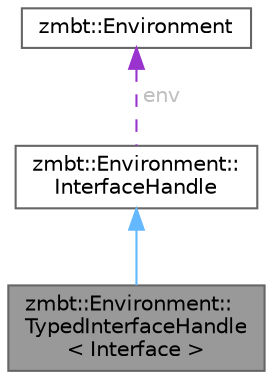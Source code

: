 digraph "zmbt::Environment::TypedInterfaceHandle&lt; Interface &gt;"
{
 // LATEX_PDF_SIZE
  bgcolor="transparent";
  edge [fontname=Helvetica,fontsize=10,labelfontname=Helvetica,labelfontsize=10];
  node [fontname=Helvetica,fontsize=10,shape=box,height=0.2,width=0.4];
  Node1 [id="Node000001",label="zmbt::Environment::\lTypedInterfaceHandle\l\< Interface \>",height=0.2,width=0.4,color="gray40", fillcolor="grey60", style="filled", fontcolor="black",tooltip="Environment API handler for specific interface."];
  Node2 -> Node1 [id="edge1_Node000001_Node000002",dir="back",color="steelblue1",style="solid",tooltip=" "];
  Node2 [id="Node000002",label="zmbt::Environment::\lInterfaceHandle",height=0.2,width=0.4,color="gray40", fillcolor="white", style="filled",URL="$classzmbt_1_1Environment_1_1InterfaceHandle.html",tooltip="Environment extension handling the interface data."];
  Node3 -> Node2 [id="edge2_Node000002_Node000003",dir="back",color="darkorchid3",style="dashed",tooltip=" ",label=" env",fontcolor="grey" ];
  Node3 [id="Node000003",label="zmbt::Environment",height=0.2,width=0.4,color="gray40", fillcolor="white", style="filled",URL="$classzmbt_1_1Environment.html",tooltip="Controlled environment data storage."];
}
